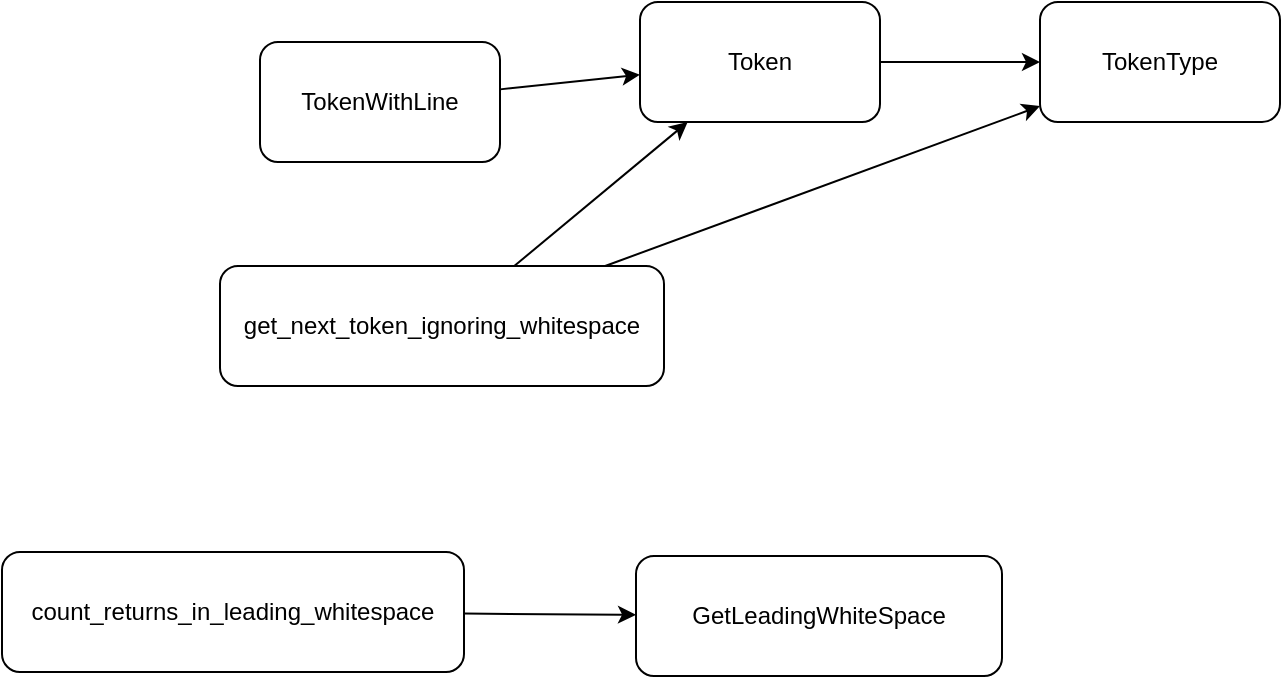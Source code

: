<mxfile>
    <diagram id="g98NUwO9wNoga8n3SPPl" name="Page-1">
        <mxGraphModel dx="1264" dy="582" grid="0" gridSize="10" guides="1" tooltips="1" connect="1" arrows="1" fold="1" page="0" pageScale="1" pageWidth="850" pageHeight="1100" math="0" shadow="0">
            <root>
                <mxCell id="0"/>
                <mxCell id="1" parent="0"/>
                <mxCell id="6" value="" style="edgeStyle=none;html=1;" edge="1" parent="1" source="2" target="5">
                    <mxGeometry relative="1" as="geometry"/>
                </mxCell>
                <mxCell id="2" value="Token" style="rounded=1;whiteSpace=wrap;html=1;" vertex="1" parent="1">
                    <mxGeometry x="310" y="300" width="120" height="60" as="geometry"/>
                </mxCell>
                <mxCell id="4" style="edgeStyle=none;html=1;" edge="1" parent="1" source="3" target="2">
                    <mxGeometry relative="1" as="geometry"/>
                </mxCell>
                <mxCell id="3" value="TokenWithLine" style="rounded=1;whiteSpace=wrap;html=1;" vertex="1" parent="1">
                    <mxGeometry x="120" y="320" width="120" height="60" as="geometry"/>
                </mxCell>
                <mxCell id="5" value="TokenType" style="rounded=1;whiteSpace=wrap;html=1;" vertex="1" parent="1">
                    <mxGeometry x="510" y="300" width="120" height="60" as="geometry"/>
                </mxCell>
                <mxCell id="7" value="GetLeadingWhiteSpace" style="rounded=1;whiteSpace=wrap;html=1;" vertex="1" parent="1">
                    <mxGeometry x="308" y="577" width="183" height="60" as="geometry"/>
                </mxCell>
                <mxCell id="10" style="edgeStyle=none;html=1;" edge="1" parent="1" source="9" target="7">
                    <mxGeometry relative="1" as="geometry"/>
                </mxCell>
                <mxCell id="9" value="count_returns_in_leading_whitespace" style="rounded=1;whiteSpace=wrap;html=1;" vertex="1" parent="1">
                    <mxGeometry x="-9" y="575" width="231" height="60" as="geometry"/>
                </mxCell>
                <mxCell id="13" style="edgeStyle=none;html=1;" edge="1" parent="1" source="11" target="2">
                    <mxGeometry relative="1" as="geometry"/>
                </mxCell>
                <mxCell id="14" style="edgeStyle=none;html=1;" edge="1" parent="1" source="11" target="5">
                    <mxGeometry relative="1" as="geometry"/>
                </mxCell>
                <mxCell id="11" value="get_next_token_ignoring_whitespace" style="rounded=1;whiteSpace=wrap;html=1;" vertex="1" parent="1">
                    <mxGeometry x="100" y="432" width="222" height="60" as="geometry"/>
                </mxCell>
            </root>
        </mxGraphModel>
    </diagram>
</mxfile>